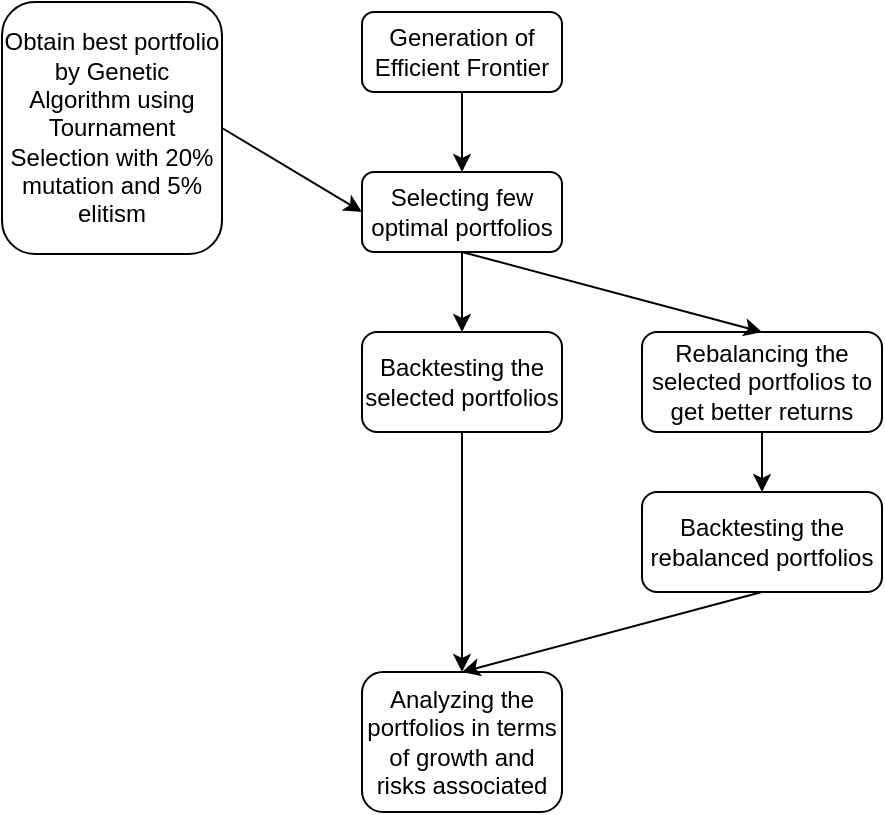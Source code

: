 <mxfile version="10.6.8" type="github"><diagram id="Vo1YR5km9B69fPVdrQFh" name="Page-1"><mxGraphModel dx="840" dy="522" grid="1" gridSize="10" guides="1" tooltips="1" connect="1" arrows="1" fold="1" page="1" pageScale="1" pageWidth="850" pageHeight="1100" math="0" shadow="0"><root><mxCell id="0"/><mxCell id="1" parent="0"/><mxCell id="Z0DTwtAw9Vm2FSGFge5c-1" value="&lt;span&gt;Generation of Efficient Frontier&lt;/span&gt;" style="rounded=1;whiteSpace=wrap;html=1;" parent="1" vertex="1"><mxGeometry x="230" y="79" width="100" height="40" as="geometry"/></mxCell><mxCell id="Z0DTwtAw9Vm2FSGFge5c-5" value="&lt;span&gt;Selecting few optimal portfolios&lt;/span&gt;" style="rounded=1;whiteSpace=wrap;html=1;" parent="1" vertex="1"><mxGeometry x="230" y="159" width="100" height="40" as="geometry"/></mxCell><mxCell id="Z0DTwtAw9Vm2FSGFge5c-6" value="&lt;span&gt;Backtesting the selected portfolios&lt;/span&gt;" style="rounded=1;whiteSpace=wrap;html=1;" parent="1" vertex="1"><mxGeometry x="230" y="239" width="100" height="50" as="geometry"/></mxCell><mxCell id="Z0DTwtAw9Vm2FSGFge5c-7" value="&lt;span&gt;Rebalancing the selected portfolios to get better returns&lt;/span&gt;" style="rounded=1;whiteSpace=wrap;html=1;" parent="1" vertex="1"><mxGeometry x="370" y="239" width="120" height="50" as="geometry"/></mxCell><mxCell id="Z0DTwtAw9Vm2FSGFge5c-8" value="Analyzing the portfolios in terms of growth and risks associated" style="rounded=1;whiteSpace=wrap;html=1;" parent="1" vertex="1"><mxGeometry x="230" y="409" width="100" height="70" as="geometry"/></mxCell><mxCell id="Z0DTwtAw9Vm2FSGFge5c-9" value="" style="endArrow=classic;html=1;exitX=0.5;exitY=1;exitDx=0;exitDy=0;entryX=0.5;entryY=0;entryDx=0;entryDy=0;" parent="1" source="Z0DTwtAw9Vm2FSGFge5c-1" target="Z0DTwtAw9Vm2FSGFge5c-5" edge="1"><mxGeometry width="50" height="50" relative="1" as="geometry"><mxPoint x="230" y="459" as="sourcePoint"/><mxPoint x="280" y="409" as="targetPoint"/></mxGeometry></mxCell><mxCell id="Z0DTwtAw9Vm2FSGFge5c-10" value="" style="endArrow=classic;html=1;exitX=0.5;exitY=1;exitDx=0;exitDy=0;entryX=0.5;entryY=0;entryDx=0;entryDy=0;" parent="1" source="Z0DTwtAw9Vm2FSGFge5c-5" target="Z0DTwtAw9Vm2FSGFge5c-6" edge="1"><mxGeometry width="50" height="50" relative="1" as="geometry"><mxPoint x="290" y="129" as="sourcePoint"/><mxPoint x="290" y="169" as="targetPoint"/></mxGeometry></mxCell><mxCell id="Z0DTwtAw9Vm2FSGFge5c-11" value="" style="endArrow=classic;html=1;exitX=0.5;exitY=1;exitDx=0;exitDy=0;entryX=0.5;entryY=0;entryDx=0;entryDy=0;" parent="1" source="Z0DTwtAw9Vm2FSGFge5c-6" target="Z0DTwtAw9Vm2FSGFge5c-8" edge="1"><mxGeometry width="50" height="50" relative="1" as="geometry"><mxPoint x="300" y="139" as="sourcePoint"/><mxPoint x="300" y="179" as="targetPoint"/></mxGeometry></mxCell><mxCell id="Z0DTwtAw9Vm2FSGFge5c-12" value="" style="endArrow=classic;html=1;exitX=0.5;exitY=1;exitDx=0;exitDy=0;entryX=0.5;entryY=0;entryDx=0;entryDy=0;" parent="1" source="Z0DTwtAw9Vm2FSGFge5c-7" target="Z0DTwtAw9Vm2FSGFge5c-14" edge="1"><mxGeometry width="50" height="50" relative="1" as="geometry"><mxPoint x="290" y="299" as="sourcePoint"/><mxPoint x="350" y="339" as="targetPoint"/></mxGeometry></mxCell><mxCell id="Z0DTwtAw9Vm2FSGFge5c-13" value="" style="endArrow=classic;html=1;exitX=0.5;exitY=1;exitDx=0;exitDy=0;entryX=0.5;entryY=0;entryDx=0;entryDy=0;" parent="1" source="Z0DTwtAw9Vm2FSGFge5c-5" target="Z0DTwtAw9Vm2FSGFge5c-7" edge="1"><mxGeometry width="50" height="50" relative="1" as="geometry"><mxPoint x="440" y="299" as="sourcePoint"/><mxPoint x="350" y="339" as="targetPoint"/></mxGeometry></mxCell><mxCell id="Z0DTwtAw9Vm2FSGFge5c-14" value="&lt;span&gt;Backtesting the rebalanced portfolios&lt;/span&gt;" style="rounded=1;whiteSpace=wrap;html=1;" parent="1" vertex="1"><mxGeometry x="370" y="319" width="120" height="50" as="geometry"/></mxCell><mxCell id="Z0DTwtAw9Vm2FSGFge5c-15" value="" style="endArrow=classic;html=1;exitX=0.5;exitY=1;exitDx=0;exitDy=0;entryX=0.5;entryY=0;entryDx=0;entryDy=0;" parent="1" source="Z0DTwtAw9Vm2FSGFge5c-14" target="Z0DTwtAw9Vm2FSGFge5c-8" edge="1"><mxGeometry width="50" height="50" relative="1" as="geometry"><mxPoint x="440" y="299" as="sourcePoint"/><mxPoint x="440" y="329" as="targetPoint"/></mxGeometry></mxCell><mxCell id="Z0DTwtAw9Vm2FSGFge5c-20" value="Obtain best portfolio by Genetic Algorithm using Tournament Selection with 20% mutation and 5% elitism" style="rounded=1;whiteSpace=wrap;html=1;" parent="1" vertex="1"><mxGeometry x="50" y="74" width="110" height="126" as="geometry"/></mxCell><mxCell id="Z0DTwtAw9Vm2FSGFge5c-21" value="" style="endArrow=classic;html=1;exitX=1;exitY=0.5;exitDx=0;exitDy=0;entryX=0;entryY=0.5;entryDx=0;entryDy=0;" parent="1" source="Z0DTwtAw9Vm2FSGFge5c-20" target="Z0DTwtAw9Vm2FSGFge5c-5" edge="1"><mxGeometry width="50" height="50" relative="1" as="geometry"><mxPoint x="50" y="550" as="sourcePoint"/><mxPoint x="100" y="500" as="targetPoint"/></mxGeometry></mxCell></root></mxGraphModel></diagram></mxfile>